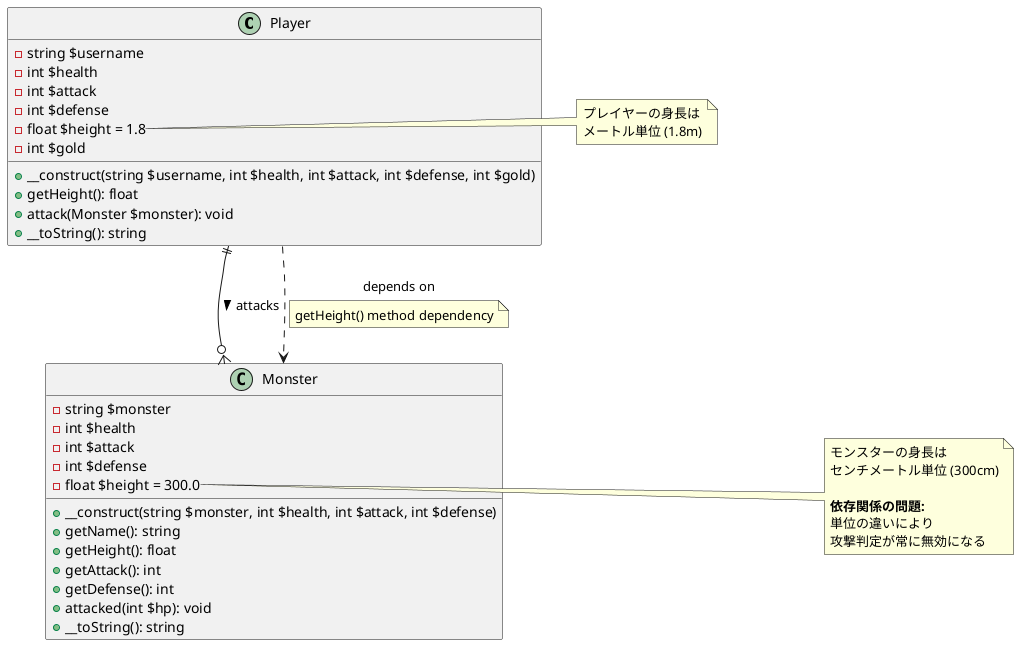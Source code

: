 @startuml player_monster

!define PLAYER_COLOR #E3F2FD
!define MONSTER_COLOR #FFF3E0

class Player {
    - string $username
    - int $health
    - int $attack
    - int $defense
    - float $height = 1.8
    - int $gold
    
    + __construct(string $username, int $health, int $attack, int $defense, int $gold)
    + getHeight(): float
    + attack(Monster $monster): void
    + __toString(): string
}

class Monster {
    - string $monster
    - int $health
    - int $attack
    - int $defense
    - float $height = 300.0
    
    + __construct(string $monster, int $health, int $attack, int $defense)
    + getName(): string
    + getHeight(): float
    + getAttack(): int
    + getDefense(): int
    + attacked(int $hp): void
    + __toString(): string
}

Player ||--o{ Monster : attacks >

note right of Player::$height
  プレイヤーの身長は
  メートル単位 (1.8m)
end note

note right of Monster::$height
  モンスターの身長は
  センチメートル単位 (300cm)
  
  **依存関係の問題:**
  単位の違いにより
  攻撃判定が常に無効になる
end note

note on link
  attack() メソッドでの依存関係:
  - monster.getHeight() >= player.height * 3
  - player.attack <= monster.defense
  
  単位の不一致により攻撃が無効化される
end note

Player ..> Monster : depends on
note on link : getHeight() method dependency

@enduml
